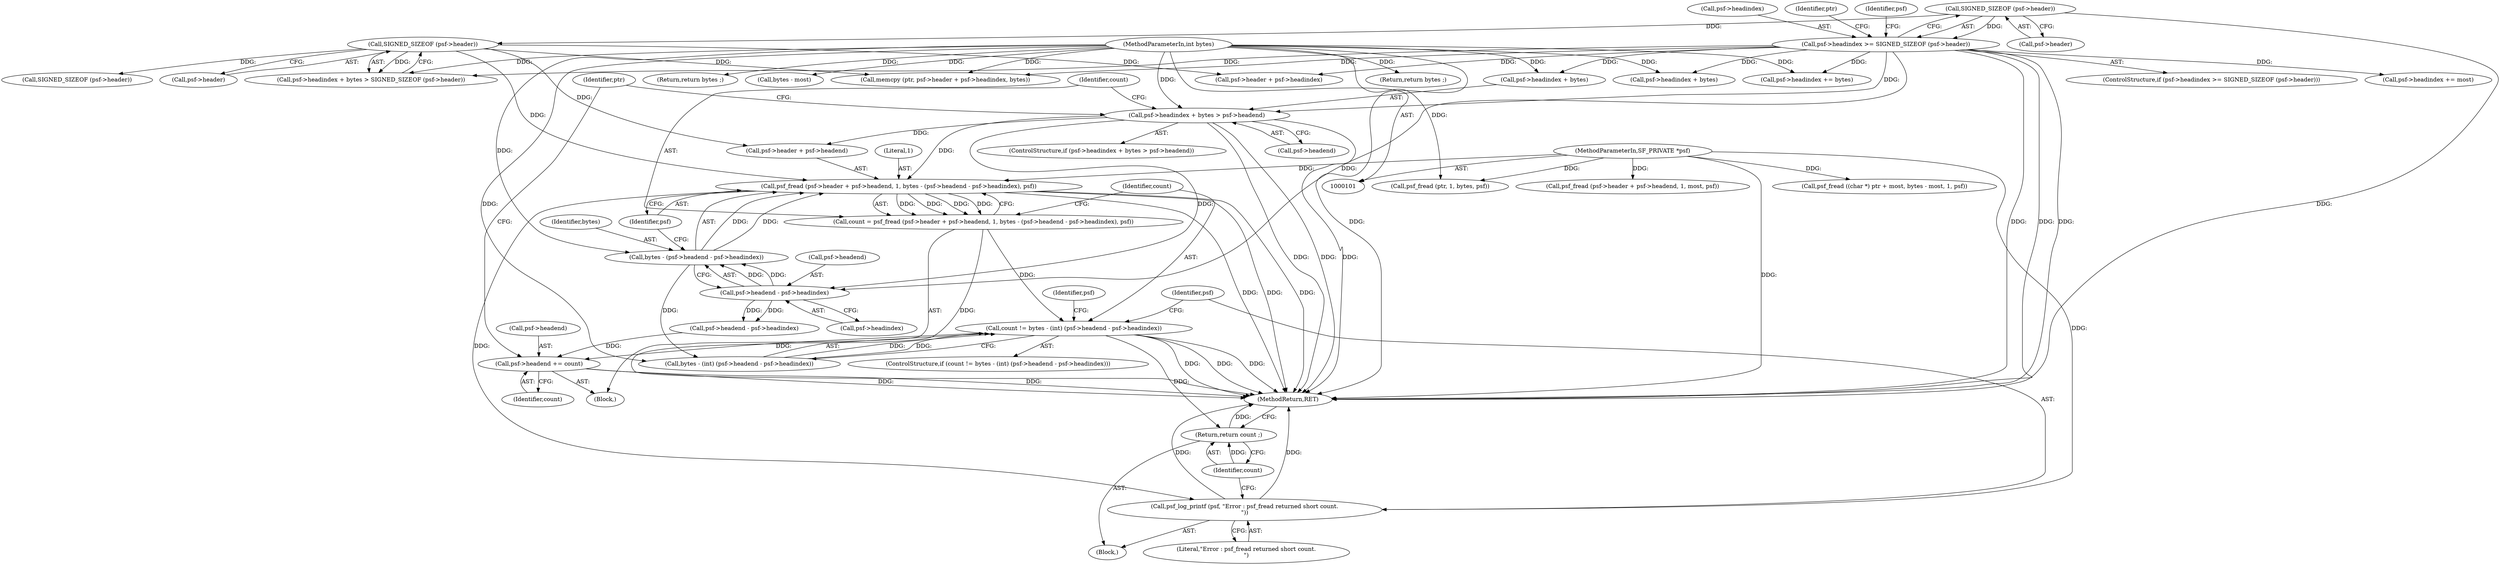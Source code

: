 digraph "1_libsndfile_708e996c87c5fae77b104ccfeb8f6db784c32074_13@API" {
"1000204" [label="(Call,psf_fread (psf->header + psf->headend, 1, bytes - (psf->headend - psf->headindex), psf))"];
"1000132" [label="(Call,SIGNED_SIZEOF (psf->header))"];
"1000115" [label="(Call,SIGNED_SIZEOF (psf->header))"];
"1000192" [label="(Call,psf->headindex + bytes > psf->headend)"];
"1000111" [label="(Call,psf->headindex >= SIGNED_SIZEOF (psf->header))"];
"1000104" [label="(MethodParameterIn,int bytes)"];
"1000213" [label="(Call,bytes - (psf->headend - psf->headindex))"];
"1000215" [label="(Call,psf->headend - psf->headindex)"];
"1000102" [label="(MethodParameterIn,SF_PRIVATE *psf)"];
"1000202" [label="(Call,count = psf_fread (psf->header + psf->headend, 1, bytes - (psf->headend - psf->headindex), psf))"];
"1000224" [label="(Call,count != bytes - (int) (psf->headend - psf->headindex))"];
"1000241" [label="(Return,return count ;)"];
"1000243" [label="(Call,psf->headend += count)"];
"1000238" [label="(Call,psf_log_printf (psf, \"Error : psf_fread returned short count.\n\"))"];
"1000205" [label="(Call,psf->header + psf->headend)"];
"1000201" [label="(Block,)"];
"1000189" [label="(Return,return bytes ;)"];
"1000148" [label="(Call,psf_fread (psf->header + psf->headend, 1, most, psf))"];
"1000245" [label="(Identifier,psf)"];
"1000193" [label="(Call,psf->headindex + bytes)"];
"1000110" [label="(ControlStructure,if (psf->headindex >= SIGNED_SIZEOF (psf->header)))"];
"1000112" [label="(Call,psf->headindex)"];
"1000249" [label="(Identifier,ptr)"];
"1000203" [label="(Identifier,count)"];
"1000216" [label="(Call,psf->headend)"];
"1000224" [label="(Call,count != bytes - (int) (psf->headend - psf->headindex))"];
"1000226" [label="(Call,bytes - (int) (psf->headend - psf->headindex))"];
"1000120" [label="(Call,psf_fread (ptr, 1, bytes, psf))"];
"1000225" [label="(Identifier,count)"];
"1000237" [label="(Block,)"];
"1000192" [label="(Call,psf->headindex + bytes > psf->headend)"];
"1000202" [label="(Call,count = psf_fread (psf->header + psf->headend, 1, bytes - (psf->headend - psf->headindex), psf))"];
"1000239" [label="(Identifier,psf)"];
"1000241" [label="(Return,return count ;)"];
"1000265" [label="(MethodReturn,RET)"];
"1000178" [label="(Call,psf_fread ((char *) ptr + most, bytes - most, 1, psf))"];
"1000213" [label="(Call,bytes - (psf->headend - psf->headindex))"];
"1000219" [label="(Call,psf->headindex)"];
"1000240" [label="(Literal,\"Error : psf_fread returned short count.\n\")"];
"1000244" [label="(Call,psf->headend)"];
"1000104" [label="(MethodParameterIn,int bytes)"];
"1000243" [label="(Call,psf->headend += count)"];
"1000204" [label="(Call,psf_fread (psf->header + psf->headend, 1, bytes - (psf->headend - psf->headindex), psf))"];
"1000242" [label="(Identifier,count)"];
"1000250" [label="(Call,psf->header + psf->headindex)"];
"1000248" [label="(Call,memcpy (ptr, psf->header + psf->headindex, bytes))"];
"1000116" [label="(Call,psf->header)"];
"1000173" [label="(Call,psf->headindex += most)"];
"1000238" [label="(Call,psf_log_printf (psf, \"Error : psf_fread returned short count.\n\"))"];
"1000222" [label="(Identifier,psf)"];
"1000212" [label="(Literal,1)"];
"1000132" [label="(Call,SIGNED_SIZEOF (psf->header))"];
"1000215" [label="(Call,psf->headend - psf->headindex)"];
"1000115" [label="(Call,SIGNED_SIZEOF (psf->header))"];
"1000127" [label="(Call,psf->headindex + bytes)"];
"1000258" [label="(Call,psf->headindex += bytes)"];
"1000141" [label="(Call,SIGNED_SIZEOF (psf->header))"];
"1000198" [label="(Call,psf->headend)"];
"1000121" [label="(Identifier,ptr)"];
"1000230" [label="(Call,psf->headend - psf->headindex)"];
"1000247" [label="(Identifier,count)"];
"1000263" [label="(Return,return bytes ;)"];
"1000133" [label="(Call,psf->header)"];
"1000191" [label="(ControlStructure,if (psf->headindex + bytes > psf->headend))"];
"1000184" [label="(Call,bytes - most)"];
"1000223" [label="(ControlStructure,if (count != bytes - (int) (psf->headend - psf->headindex)))"];
"1000126" [label="(Call,psf->headindex + bytes > SIGNED_SIZEOF (psf->header))"];
"1000129" [label="(Identifier,psf)"];
"1000214" [label="(Identifier,bytes)"];
"1000102" [label="(MethodParameterIn,SF_PRIVATE *psf)"];
"1000111" [label="(Call,psf->headindex >= SIGNED_SIZEOF (psf->header))"];
"1000204" -> "1000202"  [label="AST: "];
"1000204" -> "1000222"  [label="CFG: "];
"1000205" -> "1000204"  [label="AST: "];
"1000212" -> "1000204"  [label="AST: "];
"1000213" -> "1000204"  [label="AST: "];
"1000222" -> "1000204"  [label="AST: "];
"1000202" -> "1000204"  [label="CFG: "];
"1000204" -> "1000265"  [label="DDG: "];
"1000204" -> "1000265"  [label="DDG: "];
"1000204" -> "1000265"  [label="DDG: "];
"1000204" -> "1000202"  [label="DDG: "];
"1000204" -> "1000202"  [label="DDG: "];
"1000204" -> "1000202"  [label="DDG: "];
"1000204" -> "1000202"  [label="DDG: "];
"1000132" -> "1000204"  [label="DDG: "];
"1000192" -> "1000204"  [label="DDG: "];
"1000213" -> "1000204"  [label="DDG: "];
"1000213" -> "1000204"  [label="DDG: "];
"1000102" -> "1000204"  [label="DDG: "];
"1000204" -> "1000238"  [label="DDG: "];
"1000132" -> "1000126"  [label="AST: "];
"1000132" -> "1000133"  [label="CFG: "];
"1000133" -> "1000132"  [label="AST: "];
"1000126" -> "1000132"  [label="CFG: "];
"1000132" -> "1000126"  [label="DDG: "];
"1000115" -> "1000132"  [label="DDG: "];
"1000132" -> "1000141"  [label="DDG: "];
"1000132" -> "1000205"  [label="DDG: "];
"1000132" -> "1000248"  [label="DDG: "];
"1000132" -> "1000250"  [label="DDG: "];
"1000115" -> "1000111"  [label="AST: "];
"1000115" -> "1000116"  [label="CFG: "];
"1000116" -> "1000115"  [label="AST: "];
"1000111" -> "1000115"  [label="CFG: "];
"1000115" -> "1000265"  [label="DDG: "];
"1000115" -> "1000111"  [label="DDG: "];
"1000192" -> "1000191"  [label="AST: "];
"1000192" -> "1000198"  [label="CFG: "];
"1000193" -> "1000192"  [label="AST: "];
"1000198" -> "1000192"  [label="AST: "];
"1000203" -> "1000192"  [label="CFG: "];
"1000249" -> "1000192"  [label="CFG: "];
"1000192" -> "1000265"  [label="DDG: "];
"1000192" -> "1000265"  [label="DDG: "];
"1000192" -> "1000265"  [label="DDG: "];
"1000111" -> "1000192"  [label="DDG: "];
"1000104" -> "1000192"  [label="DDG: "];
"1000192" -> "1000205"  [label="DDG: "];
"1000192" -> "1000215"  [label="DDG: "];
"1000111" -> "1000110"  [label="AST: "];
"1000112" -> "1000111"  [label="AST: "];
"1000121" -> "1000111"  [label="CFG: "];
"1000129" -> "1000111"  [label="CFG: "];
"1000111" -> "1000265"  [label="DDG: "];
"1000111" -> "1000265"  [label="DDG: "];
"1000111" -> "1000265"  [label="DDG: "];
"1000111" -> "1000126"  [label="DDG: "];
"1000111" -> "1000127"  [label="DDG: "];
"1000111" -> "1000173"  [label="DDG: "];
"1000111" -> "1000193"  [label="DDG: "];
"1000111" -> "1000215"  [label="DDG: "];
"1000111" -> "1000248"  [label="DDG: "];
"1000111" -> "1000250"  [label="DDG: "];
"1000111" -> "1000258"  [label="DDG: "];
"1000104" -> "1000101"  [label="AST: "];
"1000104" -> "1000265"  [label="DDG: "];
"1000104" -> "1000120"  [label="DDG: "];
"1000104" -> "1000126"  [label="DDG: "];
"1000104" -> "1000127"  [label="DDG: "];
"1000104" -> "1000184"  [label="DDG: "];
"1000104" -> "1000189"  [label="DDG: "];
"1000104" -> "1000193"  [label="DDG: "];
"1000104" -> "1000213"  [label="DDG: "];
"1000104" -> "1000226"  [label="DDG: "];
"1000104" -> "1000248"  [label="DDG: "];
"1000104" -> "1000258"  [label="DDG: "];
"1000104" -> "1000263"  [label="DDG: "];
"1000213" -> "1000215"  [label="CFG: "];
"1000214" -> "1000213"  [label="AST: "];
"1000215" -> "1000213"  [label="AST: "];
"1000222" -> "1000213"  [label="CFG: "];
"1000215" -> "1000213"  [label="DDG: "];
"1000215" -> "1000213"  [label="DDG: "];
"1000213" -> "1000226"  [label="DDG: "];
"1000215" -> "1000219"  [label="CFG: "];
"1000216" -> "1000215"  [label="AST: "];
"1000219" -> "1000215"  [label="AST: "];
"1000215" -> "1000230"  [label="DDG: "];
"1000215" -> "1000230"  [label="DDG: "];
"1000102" -> "1000101"  [label="AST: "];
"1000102" -> "1000265"  [label="DDG: "];
"1000102" -> "1000120"  [label="DDG: "];
"1000102" -> "1000148"  [label="DDG: "];
"1000102" -> "1000178"  [label="DDG: "];
"1000102" -> "1000238"  [label="DDG: "];
"1000202" -> "1000201"  [label="AST: "];
"1000203" -> "1000202"  [label="AST: "];
"1000225" -> "1000202"  [label="CFG: "];
"1000202" -> "1000265"  [label="DDG: "];
"1000202" -> "1000224"  [label="DDG: "];
"1000224" -> "1000223"  [label="AST: "];
"1000224" -> "1000226"  [label="CFG: "];
"1000225" -> "1000224"  [label="AST: "];
"1000226" -> "1000224"  [label="AST: "];
"1000239" -> "1000224"  [label="CFG: "];
"1000245" -> "1000224"  [label="CFG: "];
"1000224" -> "1000265"  [label="DDG: "];
"1000224" -> "1000265"  [label="DDG: "];
"1000224" -> "1000265"  [label="DDG: "];
"1000226" -> "1000224"  [label="DDG: "];
"1000226" -> "1000224"  [label="DDG: "];
"1000224" -> "1000241"  [label="DDG: "];
"1000224" -> "1000243"  [label="DDG: "];
"1000241" -> "1000237"  [label="AST: "];
"1000241" -> "1000242"  [label="CFG: "];
"1000242" -> "1000241"  [label="AST: "];
"1000265" -> "1000241"  [label="CFG: "];
"1000241" -> "1000265"  [label="DDG: "];
"1000242" -> "1000241"  [label="DDG: "];
"1000243" -> "1000201"  [label="AST: "];
"1000243" -> "1000247"  [label="CFG: "];
"1000244" -> "1000243"  [label="AST: "];
"1000247" -> "1000243"  [label="AST: "];
"1000249" -> "1000243"  [label="CFG: "];
"1000243" -> "1000265"  [label="DDG: "];
"1000243" -> "1000265"  [label="DDG: "];
"1000230" -> "1000243"  [label="DDG: "];
"1000238" -> "1000237"  [label="AST: "];
"1000238" -> "1000240"  [label="CFG: "];
"1000239" -> "1000238"  [label="AST: "];
"1000240" -> "1000238"  [label="AST: "];
"1000242" -> "1000238"  [label="CFG: "];
"1000238" -> "1000265"  [label="DDG: "];
"1000238" -> "1000265"  [label="DDG: "];
}
